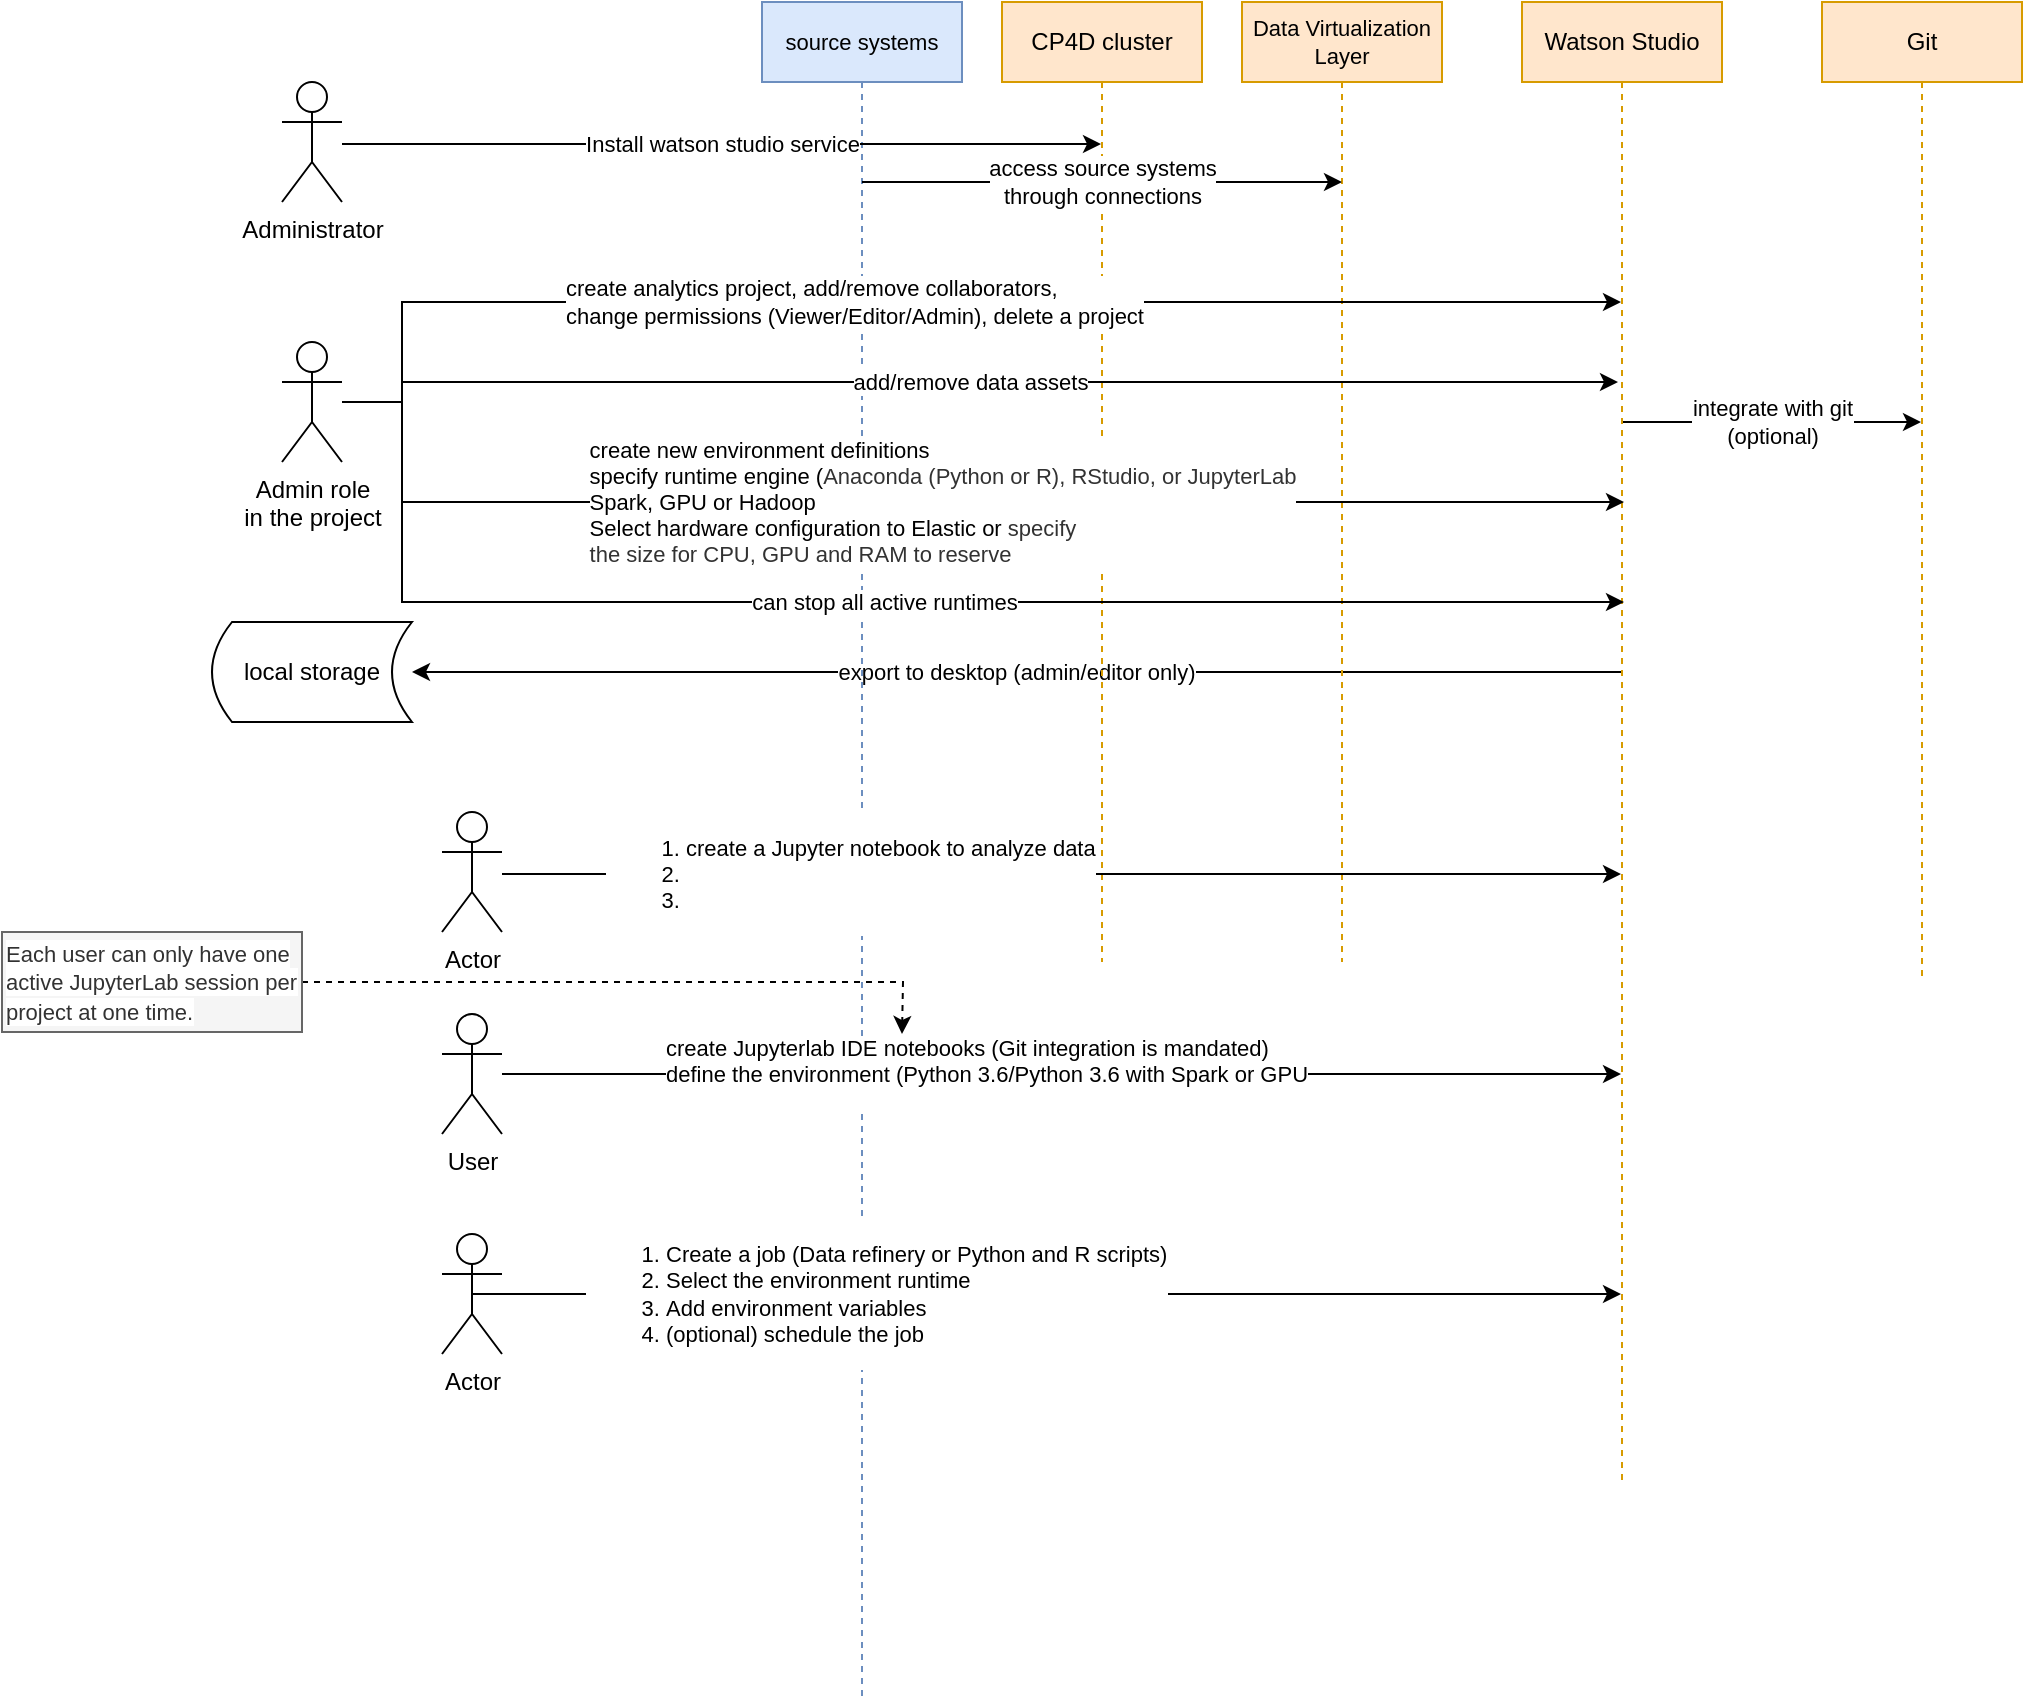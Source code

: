 <mxfile version="13.4.2" type="github">
  <diagram id="eg-KxdZGn40rmP_0OuYB" name="Page-1">
    <mxGraphModel dx="-37" dy="416" grid="1" gridSize="10" guides="1" tooltips="1" connect="1" arrows="1" fold="1" page="1" pageScale="1" pageWidth="850" pageHeight="1100" math="0" shadow="0">
      <root>
        <mxCell id="0" />
        <mxCell id="1" parent="0" />
        <mxCell id="aGjXODq10oeUZTNC7IzL-12" value="integrate with git&lt;br&gt;(optional)" style="edgeStyle=orthogonalEdgeStyle;rounded=0;orthogonalLoop=1;jettySize=auto;html=1;" edge="1" parent="1" source="aGjXODq10oeUZTNC7IzL-1" target="aGjXODq10oeUZTNC7IzL-11">
          <mxGeometry relative="1" as="geometry">
            <Array as="points">
              <mxPoint x="1850" y="240" />
              <mxPoint x="1850" y="240" />
            </Array>
          </mxGeometry>
        </mxCell>
        <mxCell id="aGjXODq10oeUZTNC7IzL-89" value="export to desktop (admin/editor only)" style="edgeStyle=orthogonalEdgeStyle;rounded=0;orthogonalLoop=1;jettySize=auto;html=1;" edge="1" parent="1" source="aGjXODq10oeUZTNC7IzL-1" target="aGjXODq10oeUZTNC7IzL-88">
          <mxGeometry relative="1" as="geometry">
            <Array as="points">
              <mxPoint x="1610" y="365" />
              <mxPoint x="1610" y="365" />
            </Array>
          </mxGeometry>
        </mxCell>
        <mxCell id="aGjXODq10oeUZTNC7IzL-1" value="Watson Studio" style="shape=umlLifeline;perimeter=lifelinePerimeter;whiteSpace=wrap;html=1;container=1;collapsible=0;recursiveResize=0;outlineConnect=0;fillColor=#ffe6cc;strokeColor=#d79b00;" vertex="1" parent="1">
          <mxGeometry x="1710" y="30" width="100" height="740" as="geometry" />
        </mxCell>
        <mxCell id="aGjXODq10oeUZTNC7IzL-2" value="CP4D cluster" style="shape=umlLifeline;perimeter=lifelinePerimeter;whiteSpace=wrap;html=1;container=1;collapsible=0;recursiveResize=0;outlineConnect=0;fillColor=#ffe6cc;strokeColor=#d79b00;" vertex="1" parent="1">
          <mxGeometry x="1450" y="30" width="100" height="480" as="geometry" />
        </mxCell>
        <mxCell id="aGjXODq10oeUZTNC7IzL-4" value="Data Virtualization Layer" style="shape=umlLifeline;perimeter=lifelinePerimeter;whiteSpace=wrap;html=1;container=1;collapsible=0;recursiveResize=0;outlineConnect=0;fillColor=#ffe6cc;strokeColor=#d79b00;fontSize=11;" vertex="1" parent="1">
          <mxGeometry x="1570" y="30" width="100" height="480" as="geometry" />
        </mxCell>
        <mxCell id="aGjXODq10oeUZTNC7IzL-5" value="source systems" style="shape=umlLifeline;perimeter=lifelinePerimeter;whiteSpace=wrap;html=1;container=1;collapsible=0;recursiveResize=0;outlineConnect=0;fillColor=#dae8fc;strokeColor=#6c8ebf;fontSize=11;" vertex="1" parent="1">
          <mxGeometry x="1330" y="30" width="100" height="850" as="geometry" />
        </mxCell>
        <mxCell id="aGjXODq10oeUZTNC7IzL-6" value="access source systems &lt;br&gt;through connections" style="edgeStyle=orthogonalEdgeStyle;rounded=0;orthogonalLoop=1;jettySize=auto;html=1;strokeWidth=1;fontSize=11;" edge="1" parent="1" source="aGjXODq10oeUZTNC7IzL-5">
          <mxGeometry x="0.002" relative="1" as="geometry">
            <Array as="points">
              <mxPoint x="1620" y="120" />
            </Array>
            <mxPoint x="1380" y="170" as="sourcePoint" />
            <mxPoint x="1620" y="120" as="targetPoint" />
            <mxPoint as="offset" />
          </mxGeometry>
        </mxCell>
        <mxCell id="aGjXODq10oeUZTNC7IzL-8" value="Install watson studio service" style="edgeStyle=orthogonalEdgeStyle;rounded=0;orthogonalLoop=1;jettySize=auto;html=1;" edge="1" parent="1">
          <mxGeometry relative="1" as="geometry">
            <mxPoint x="1120" y="101" as="sourcePoint" />
            <mxPoint x="1499.5" y="101" as="targetPoint" />
            <Array as="points">
              <mxPoint x="1350" y="101" />
              <mxPoint x="1350" y="101" />
            </Array>
          </mxGeometry>
        </mxCell>
        <mxCell id="aGjXODq10oeUZTNC7IzL-7" value="Administrator" style="shape=umlActor;verticalLabelPosition=bottom;verticalAlign=top;html=1;outlineConnect=0;" vertex="1" parent="1">
          <mxGeometry x="1090" y="70" width="30" height="60" as="geometry" />
        </mxCell>
        <mxCell id="aGjXODq10oeUZTNC7IzL-10" value="create analytics project, add/remove collaborators, &lt;br&gt;change permissions (Viewer/Editor/Admin), delete a project" style="edgeStyle=orthogonalEdgeStyle;rounded=0;orthogonalLoop=1;jettySize=auto;html=1;align=left;" edge="1" parent="1" target="aGjXODq10oeUZTNC7IzL-1">
          <mxGeometry x="0.001" y="200" relative="1" as="geometry">
            <mxPoint x="1150" y="230" as="sourcePoint" />
            <mxPoint x="1759.5" y="213" as="targetPoint" />
            <Array as="points">
              <mxPoint x="1150" y="180" />
            </Array>
            <mxPoint x="-200" y="200" as="offset" />
          </mxGeometry>
        </mxCell>
        <mxCell id="aGjXODq10oeUZTNC7IzL-23" value="&lt;div style=&quot;text-align: left&quot;&gt;create new environment definitions&lt;/div&gt;&lt;font style=&quot;font-size: 11px&quot;&gt;&lt;div style=&quot;text-align: left&quot;&gt;specify runtime engine (&lt;span style=&quot;color: rgb(50 , 50 , 50) ; font-family: &amp;#34;ibm plex sans&amp;#34; , , &amp;#34;helvetica neue&amp;#34; , &amp;#34;arial&amp;#34; , sans-serif&quot;&gt;Anaconda (Python or R), RStudio, or JupyterLab&lt;/span&gt;&lt;/div&gt;&lt;div style=&quot;text-align: left&quot;&gt;Spark, GPU or Hadoop&lt;/div&gt;&lt;div style=&quot;text-align: left&quot;&gt;Select hardware configuration to Elastic or&amp;nbsp;&lt;span style=&quot;color: rgb(50 , 50 , 50) ; font-family: &amp;#34;ibm plex sans&amp;#34; , , &amp;#34;helvetica neue&amp;#34; , &amp;#34;arial&amp;#34; , sans-serif&quot;&gt;specify&amp;nbsp;&lt;/span&gt;&lt;/div&gt;&lt;div style=&quot;text-align: left&quot;&gt;&lt;span style=&quot;color: rgb(50 , 50 , 50) ; font-family: &amp;#34;ibm plex sans&amp;#34; , , &amp;#34;helvetica neue&amp;#34; , &amp;#34;arial&amp;#34; , sans-serif&quot;&gt;the size for CPU, GPU and RAM to reserve&lt;/span&gt;&lt;/div&gt;&lt;/font&gt;" style="edgeStyle=orthogonalEdgeStyle;rounded=0;orthogonalLoop=1;jettySize=auto;html=1;" edge="1" parent="1">
          <mxGeometry x="-0.003" relative="1" as="geometry">
            <mxPoint x="1130" y="230" as="sourcePoint" />
            <mxPoint x="1761" y="280" as="targetPoint" />
            <Array as="points">
              <mxPoint x="1150" y="230" />
              <mxPoint x="1150" y="280" />
            </Array>
            <mxPoint as="offset" />
          </mxGeometry>
        </mxCell>
        <mxCell id="aGjXODq10oeUZTNC7IzL-25" value="can stop all active runtimes" style="edgeStyle=orthogonalEdgeStyle;rounded=0;orthogonalLoop=1;jettySize=auto;html=1;" edge="1" parent="1" source="aGjXODq10oeUZTNC7IzL-9">
          <mxGeometry relative="1" as="geometry">
            <mxPoint x="1761" y="330" as="targetPoint" />
            <Array as="points">
              <mxPoint x="1150" y="230" />
              <mxPoint x="1150" y="330" />
            </Array>
          </mxGeometry>
        </mxCell>
        <mxCell id="aGjXODq10oeUZTNC7IzL-90" value="add/remove data assets" style="edgeStyle=orthogonalEdgeStyle;rounded=0;orthogonalLoop=1;jettySize=auto;html=1;" edge="1" parent="1" source="aGjXODq10oeUZTNC7IzL-9">
          <mxGeometry relative="1" as="geometry">
            <mxPoint x="1758" y="220" as="targetPoint" />
            <Array as="points">
              <mxPoint x="1150" y="230" />
              <mxPoint x="1150" y="220" />
              <mxPoint x="1758" y="220" />
            </Array>
          </mxGeometry>
        </mxCell>
        <mxCell id="aGjXODq10oeUZTNC7IzL-9" value="Admin role &lt;br&gt;in the project" style="shape=umlActor;verticalLabelPosition=bottom;verticalAlign=top;html=1;outlineConnect=0;" vertex="1" parent="1">
          <mxGeometry x="1090" y="200" width="30" height="60" as="geometry" />
        </mxCell>
        <mxCell id="aGjXODq10oeUZTNC7IzL-11" value="Git" style="shape=umlLifeline;perimeter=lifelinePerimeter;whiteSpace=wrap;html=1;container=1;collapsible=0;recursiveResize=0;outlineConnect=0;fillColor=#ffe6cc;strokeColor=#d79b00;" vertex="1" parent="1">
          <mxGeometry x="1860" y="30" width="100" height="490" as="geometry" />
        </mxCell>
        <mxCell id="aGjXODq10oeUZTNC7IzL-14" value="&lt;ol&gt;&lt;li&gt;create a Jupyter notebook to analyze data&lt;/li&gt;&lt;li&gt;&lt;br&gt;&lt;/li&gt;&lt;li&gt;&lt;br&gt;&lt;/li&gt;&lt;/ol&gt;" style="edgeStyle=orthogonalEdgeStyle;rounded=0;orthogonalLoop=1;jettySize=auto;html=1;align=left;" edge="1" parent="1">
          <mxGeometry x="0.466" y="-360" relative="1" as="geometry">
            <mxPoint x="1200" y="466.0" as="sourcePoint" />
            <mxPoint x="1759.5" y="466.0" as="targetPoint" />
            <Array as="points">
              <mxPoint x="1610" y="466" />
              <mxPoint x="1610" y="466" />
            </Array>
            <mxPoint x="-360" y="-360" as="offset" />
          </mxGeometry>
        </mxCell>
        <mxCell id="aGjXODq10oeUZTNC7IzL-13" value="Actor" style="shape=umlActor;verticalLabelPosition=bottom;verticalAlign=top;html=1;outlineConnect=0;" vertex="1" parent="1">
          <mxGeometry x="1170" y="435" width="30" height="60" as="geometry" />
        </mxCell>
        <mxCell id="aGjXODq10oeUZTNC7IzL-16" style="edgeStyle=orthogonalEdgeStyle;rounded=0;orthogonalLoop=1;jettySize=auto;html=1;" edge="1" parent="1" source="aGjXODq10oeUZTNC7IzL-15">
          <mxGeometry relative="1" as="geometry">
            <mxPoint x="1759.5" y="566.0" as="targetPoint" />
            <Array as="points">
              <mxPoint x="1610" y="566" />
              <mxPoint x="1610" y="566" />
            </Array>
          </mxGeometry>
        </mxCell>
        <mxCell id="aGjXODq10oeUZTNC7IzL-17" value="&lt;span&gt;create Jupyterlab IDE notebooks (Git integration is mandated)&lt;br&gt;define the environment (Python 3.6/Python 3.6 with Spark or GPU&lt;br&gt;&lt;br&gt;&lt;/span&gt;" style="edgeLabel;html=1;align=left;verticalAlign=middle;resizable=0;points=[];" vertex="1" connectable="0" parent="aGjXODq10oeUZTNC7IzL-16">
          <mxGeometry x="-0.339" y="1" relative="1" as="geometry">
            <mxPoint x="-104.83" y="1" as="offset" />
          </mxGeometry>
        </mxCell>
        <mxCell id="aGjXODq10oeUZTNC7IzL-15" value="User" style="shape=umlActor;verticalLabelPosition=bottom;verticalAlign=top;html=1;outlineConnect=0;" vertex="1" parent="1">
          <mxGeometry x="1170" y="536" width="30" height="60" as="geometry" />
        </mxCell>
        <mxCell id="aGjXODq10oeUZTNC7IzL-20" value="&lt;ol&gt;&lt;li&gt;Create a job (Data refinery or Python and R scripts)&lt;/li&gt;&lt;li&gt;Select the environment runtime&lt;/li&gt;&lt;li&gt;Add environment variables&lt;/li&gt;&lt;li&gt;(optional) schedule the job&lt;/li&gt;&lt;/ol&gt;" style="edgeStyle=orthogonalEdgeStyle;rounded=0;orthogonalLoop=1;jettySize=auto;html=1;exitX=0.5;exitY=0.5;exitDx=0;exitDy=0;exitPerimeter=0;align=left;" edge="1" parent="1" source="aGjXODq10oeUZTNC7IzL-19">
          <mxGeometry x="-0.008" y="-230" relative="1" as="geometry">
            <mxPoint x="1759.5" y="676" as="targetPoint" />
            <Array as="points">
              <mxPoint x="1470" y="676" />
              <mxPoint x="1470" y="676" />
            </Array>
            <mxPoint x="-230" y="-230" as="offset" />
          </mxGeometry>
        </mxCell>
        <mxCell id="aGjXODq10oeUZTNC7IzL-19" value="Actor" style="shape=umlActor;verticalLabelPosition=bottom;verticalAlign=top;html=1;outlineConnect=0;" vertex="1" parent="1">
          <mxGeometry x="1170" y="646" width="30" height="60" as="geometry" />
        </mxCell>
        <mxCell id="aGjXODq10oeUZTNC7IzL-22" style="edgeStyle=orthogonalEdgeStyle;rounded=0;orthogonalLoop=1;jettySize=auto;html=1;dashed=1;" edge="1" parent="1" source="aGjXODq10oeUZTNC7IzL-21">
          <mxGeometry relative="1" as="geometry">
            <mxPoint x="1400" y="546.0" as="targetPoint" />
          </mxGeometry>
        </mxCell>
        <mxCell id="aGjXODq10oeUZTNC7IzL-21" value="&lt;span style=&quot;color: rgb(50 , 50 , 50) ; background-color: rgb(255 , 255 , 255)&quot;&gt;&lt;font style=&quot;font-size: 11px&quot;&gt;Each user can only have one active JupyterLab session per project at one time.&lt;/font&gt;&lt;/span&gt;" style="text;html=1;strokeColor=#666666;fillColor=#f5f5f5;align=left;verticalAlign=middle;whiteSpace=wrap;rounded=0;fontColor=#333333;" vertex="1" parent="1">
          <mxGeometry x="950" y="495" width="150" height="50" as="geometry" />
        </mxCell>
        <mxCell id="aGjXODq10oeUZTNC7IzL-88" value="local storage" style="shape=dataStorage;whiteSpace=wrap;html=1;" vertex="1" parent="1">
          <mxGeometry x="1055" y="340" width="100" height="50" as="geometry" />
        </mxCell>
      </root>
    </mxGraphModel>
  </diagram>
</mxfile>
